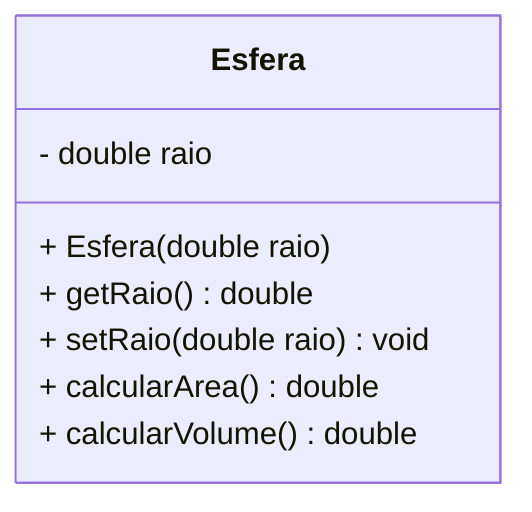 classDiagram
    class Esfera {
        - double raio
        + Esfera(double raio)
        + getRaio() double
        + setRaio(double raio) void
        + calcularArea() double
        + calcularVolume() double
    }